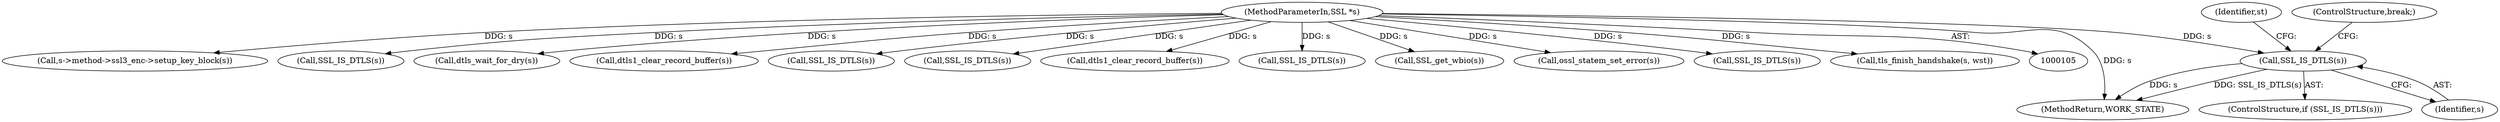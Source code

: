 digraph "0_openssl_f5c7f5dfbaf0d2f7d946d0fe86f08e6bcb36ed0d_3@pointer" {
"1000177" [label="(Call,SSL_IS_DTLS(s))"];
"1000106" [label="(MethodParameterIn,SSL *s)"];
"1000229" [label="(MethodReturn,WORK_STATE)"];
"1000176" [label="(ControlStructure,if (SSL_IS_DTLS(s)))"];
"1000202" [label="(Call,s->method->ssl3_enc->setup_key_block(s))"];
"1000177" [label="(Call,SSL_IS_DTLS(s))"];
"1000165" [label="(Call,SSL_IS_DTLS(s))"];
"1000171" [label="(Call,dtls_wait_for_dry(s))"];
"1000130" [label="(Call,dtls1_clear_record_buffer(s))"];
"1000128" [label="(Call,SSL_IS_DTLS(s))"];
"1000140" [label="(Call,SSL_IS_DTLS(s))"];
"1000143" [label="(Call,dtls1_clear_record_buffer(s))"];
"1000153" [label="(Call,SSL_IS_DTLS(s))"];
"1000168" [label="(Call,SSL_get_wbio(s))"];
"1000182" [label="(Identifier,st)"];
"1000178" [label="(Identifier,s)"];
"1000205" [label="(Call,ossl_statem_set_error(s))"];
"1000106" [label="(MethodParameterIn,SSL *s)"];
"1000210" [label="(Call,SSL_IS_DTLS(s))"];
"1000185" [label="(ControlStructure,break;)"];
"1000222" [label="(Call,tls_finish_handshake(s, wst))"];
"1000177" -> "1000176"  [label="AST: "];
"1000177" -> "1000178"  [label="CFG: "];
"1000178" -> "1000177"  [label="AST: "];
"1000182" -> "1000177"  [label="CFG: "];
"1000185" -> "1000177"  [label="CFG: "];
"1000177" -> "1000229"  [label="DDG: SSL_IS_DTLS(s)"];
"1000177" -> "1000229"  [label="DDG: s"];
"1000106" -> "1000177"  [label="DDG: s"];
"1000106" -> "1000105"  [label="AST: "];
"1000106" -> "1000229"  [label="DDG: s"];
"1000106" -> "1000128"  [label="DDG: s"];
"1000106" -> "1000130"  [label="DDG: s"];
"1000106" -> "1000140"  [label="DDG: s"];
"1000106" -> "1000143"  [label="DDG: s"];
"1000106" -> "1000153"  [label="DDG: s"];
"1000106" -> "1000165"  [label="DDG: s"];
"1000106" -> "1000168"  [label="DDG: s"];
"1000106" -> "1000171"  [label="DDG: s"];
"1000106" -> "1000202"  [label="DDG: s"];
"1000106" -> "1000205"  [label="DDG: s"];
"1000106" -> "1000210"  [label="DDG: s"];
"1000106" -> "1000222"  [label="DDG: s"];
}
